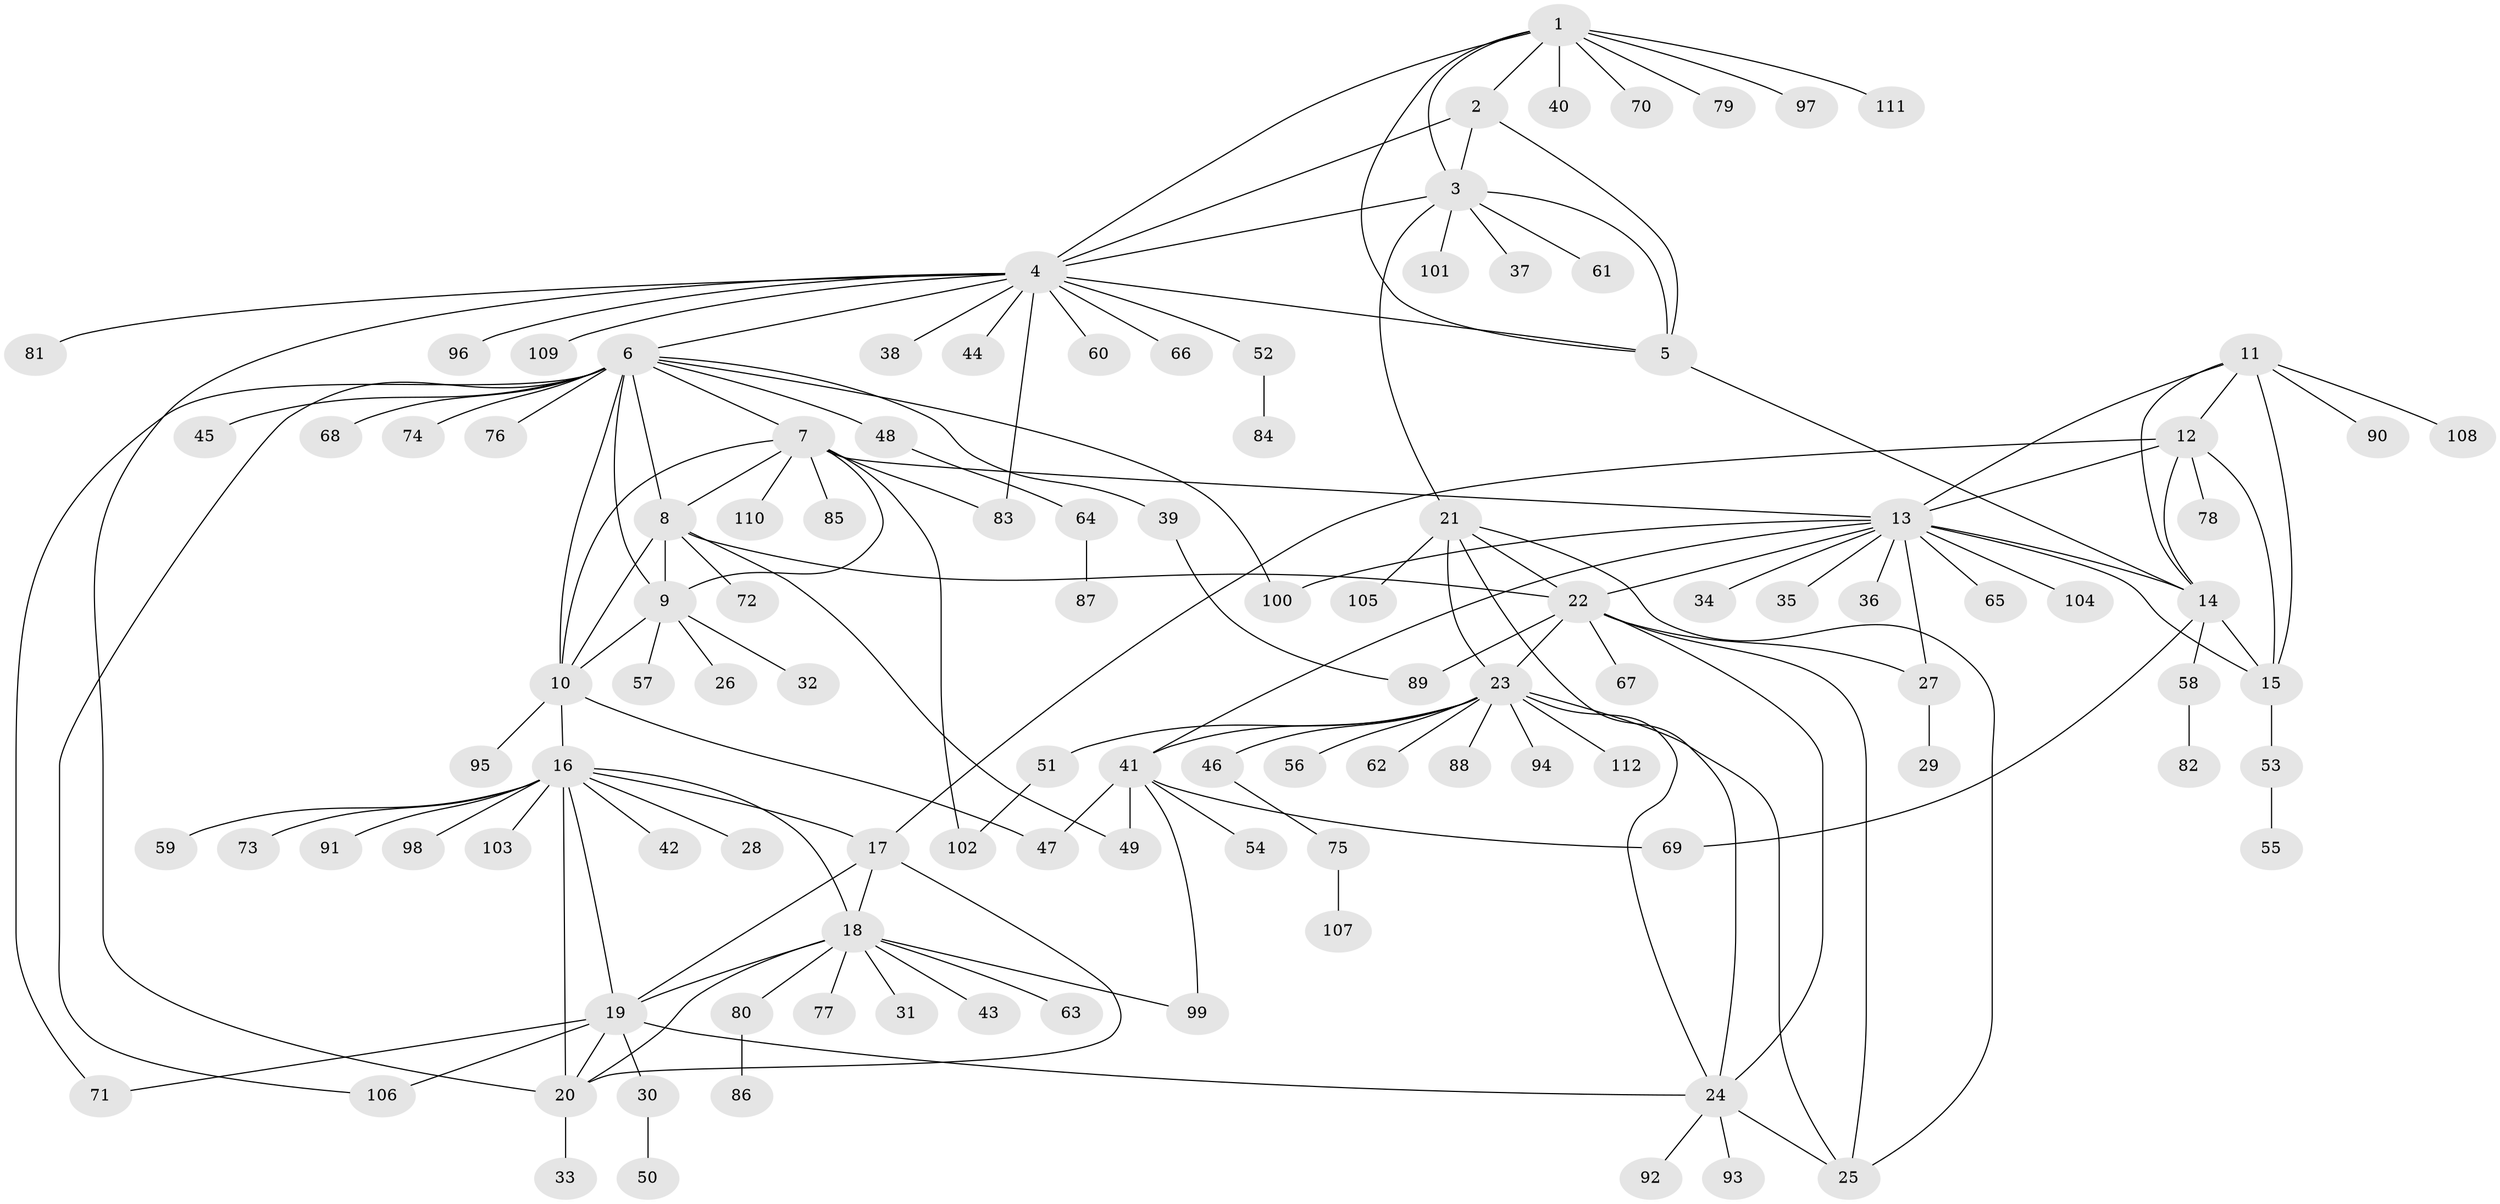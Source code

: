 // Generated by graph-tools (version 1.1) at 2025/26/03/09/25 03:26:43]
// undirected, 112 vertices, 159 edges
graph export_dot {
graph [start="1"]
  node [color=gray90,style=filled];
  1;
  2;
  3;
  4;
  5;
  6;
  7;
  8;
  9;
  10;
  11;
  12;
  13;
  14;
  15;
  16;
  17;
  18;
  19;
  20;
  21;
  22;
  23;
  24;
  25;
  26;
  27;
  28;
  29;
  30;
  31;
  32;
  33;
  34;
  35;
  36;
  37;
  38;
  39;
  40;
  41;
  42;
  43;
  44;
  45;
  46;
  47;
  48;
  49;
  50;
  51;
  52;
  53;
  54;
  55;
  56;
  57;
  58;
  59;
  60;
  61;
  62;
  63;
  64;
  65;
  66;
  67;
  68;
  69;
  70;
  71;
  72;
  73;
  74;
  75;
  76;
  77;
  78;
  79;
  80;
  81;
  82;
  83;
  84;
  85;
  86;
  87;
  88;
  89;
  90;
  91;
  92;
  93;
  94;
  95;
  96;
  97;
  98;
  99;
  100;
  101;
  102;
  103;
  104;
  105;
  106;
  107;
  108;
  109;
  110;
  111;
  112;
  1 -- 2;
  1 -- 3;
  1 -- 4;
  1 -- 5;
  1 -- 40;
  1 -- 70;
  1 -- 79;
  1 -- 97;
  1 -- 111;
  2 -- 3;
  2 -- 4;
  2 -- 5;
  3 -- 4;
  3 -- 5;
  3 -- 21;
  3 -- 37;
  3 -- 61;
  3 -- 101;
  4 -- 5;
  4 -- 6;
  4 -- 20;
  4 -- 38;
  4 -- 44;
  4 -- 52;
  4 -- 60;
  4 -- 66;
  4 -- 81;
  4 -- 83;
  4 -- 96;
  4 -- 109;
  5 -- 14;
  6 -- 7;
  6 -- 8;
  6 -- 9;
  6 -- 10;
  6 -- 39;
  6 -- 45;
  6 -- 48;
  6 -- 68;
  6 -- 71;
  6 -- 74;
  6 -- 76;
  6 -- 100;
  6 -- 106;
  7 -- 8;
  7 -- 9;
  7 -- 10;
  7 -- 13;
  7 -- 83;
  7 -- 85;
  7 -- 102;
  7 -- 110;
  8 -- 9;
  8 -- 10;
  8 -- 22;
  8 -- 49;
  8 -- 72;
  9 -- 10;
  9 -- 26;
  9 -- 32;
  9 -- 57;
  10 -- 16;
  10 -- 47;
  10 -- 95;
  11 -- 12;
  11 -- 13;
  11 -- 14;
  11 -- 15;
  11 -- 90;
  11 -- 108;
  12 -- 13;
  12 -- 14;
  12 -- 15;
  12 -- 17;
  12 -- 78;
  13 -- 14;
  13 -- 15;
  13 -- 22;
  13 -- 27;
  13 -- 34;
  13 -- 35;
  13 -- 36;
  13 -- 41;
  13 -- 65;
  13 -- 100;
  13 -- 104;
  14 -- 15;
  14 -- 58;
  14 -- 69;
  15 -- 53;
  16 -- 17;
  16 -- 18;
  16 -- 19;
  16 -- 20;
  16 -- 28;
  16 -- 42;
  16 -- 59;
  16 -- 73;
  16 -- 91;
  16 -- 98;
  16 -- 103;
  17 -- 18;
  17 -- 19;
  17 -- 20;
  18 -- 19;
  18 -- 20;
  18 -- 31;
  18 -- 43;
  18 -- 63;
  18 -- 77;
  18 -- 80;
  18 -- 99;
  19 -- 20;
  19 -- 24;
  19 -- 30;
  19 -- 71;
  19 -- 106;
  20 -- 33;
  21 -- 22;
  21 -- 23;
  21 -- 24;
  21 -- 25;
  21 -- 105;
  22 -- 23;
  22 -- 24;
  22 -- 25;
  22 -- 27;
  22 -- 67;
  22 -- 89;
  23 -- 24;
  23 -- 25;
  23 -- 41;
  23 -- 46;
  23 -- 51;
  23 -- 56;
  23 -- 62;
  23 -- 88;
  23 -- 94;
  23 -- 112;
  24 -- 25;
  24 -- 92;
  24 -- 93;
  27 -- 29;
  30 -- 50;
  39 -- 89;
  41 -- 47;
  41 -- 49;
  41 -- 54;
  41 -- 69;
  41 -- 99;
  46 -- 75;
  48 -- 64;
  51 -- 102;
  52 -- 84;
  53 -- 55;
  58 -- 82;
  64 -- 87;
  75 -- 107;
  80 -- 86;
}
